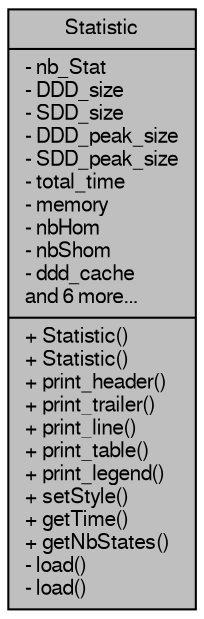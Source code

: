 digraph "Statistic"
{
  edge [fontname="FreeSans",fontsize="10",labelfontname="FreeSans",labelfontsize="10"];
  node [fontname="FreeSans",fontsize="10",shape=record];
  Node1 [label="{Statistic\n|- nb_Stat\l- DDD_size\l- SDD_size\l- DDD_peak_size\l- SDD_peak_size\l- total_time\l- memory\l- nbHom\l- nbShom\l- ddd_cache\land 6 more...\l|+ Statistic()\l+ Statistic()\l+ print_header()\l+ print_trailer()\l+ print_line()\l+ print_table()\l+ print_legend()\l+ setStyle()\l+ getTime()\l+ getNbStates()\l- load()\l- load()\l}",height=0.2,width=0.4,color="black", fillcolor="grey75", style="filled" fontcolor="black"];
}
